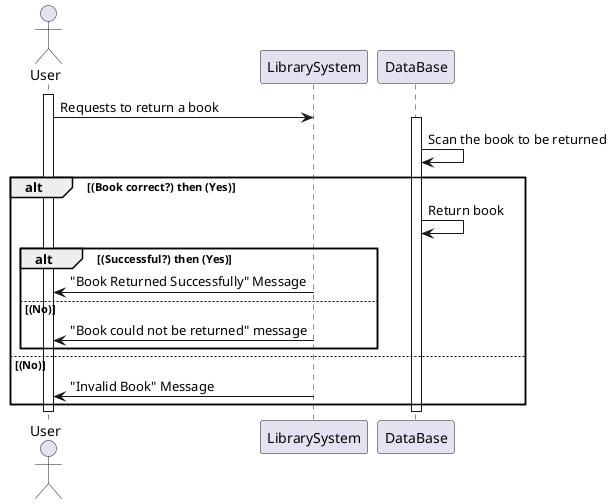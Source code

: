 

@startuml
actor User
participant "LibrarySystem" as LibrarySystem

activate User
User -> LibrarySystem: Requests to return a book
activate DataBase

DataBase -> DataBase: Scan the book to be returned
alt (Book correct?) then (Yes)
     DataBase -> DataBase: Return book
     alt (Successful?) then (Yes)
         LibrarySystem -> User: "Book Returned Successfully" Message
     else (No)
         LibrarySystem -> User: "Book could not be returned" message
     end
else (No)
     LibrarySystem -> User: "Invalid Book" Message
end

deactivate DataBase
deactivate User
@enduml



@startuml
actor User
participant "Library System" as LS
User -> LS: Enter the title of the book you want to return
LS --> User: Book successfully returned / The book was not borrowed by you or not found
@enduml
